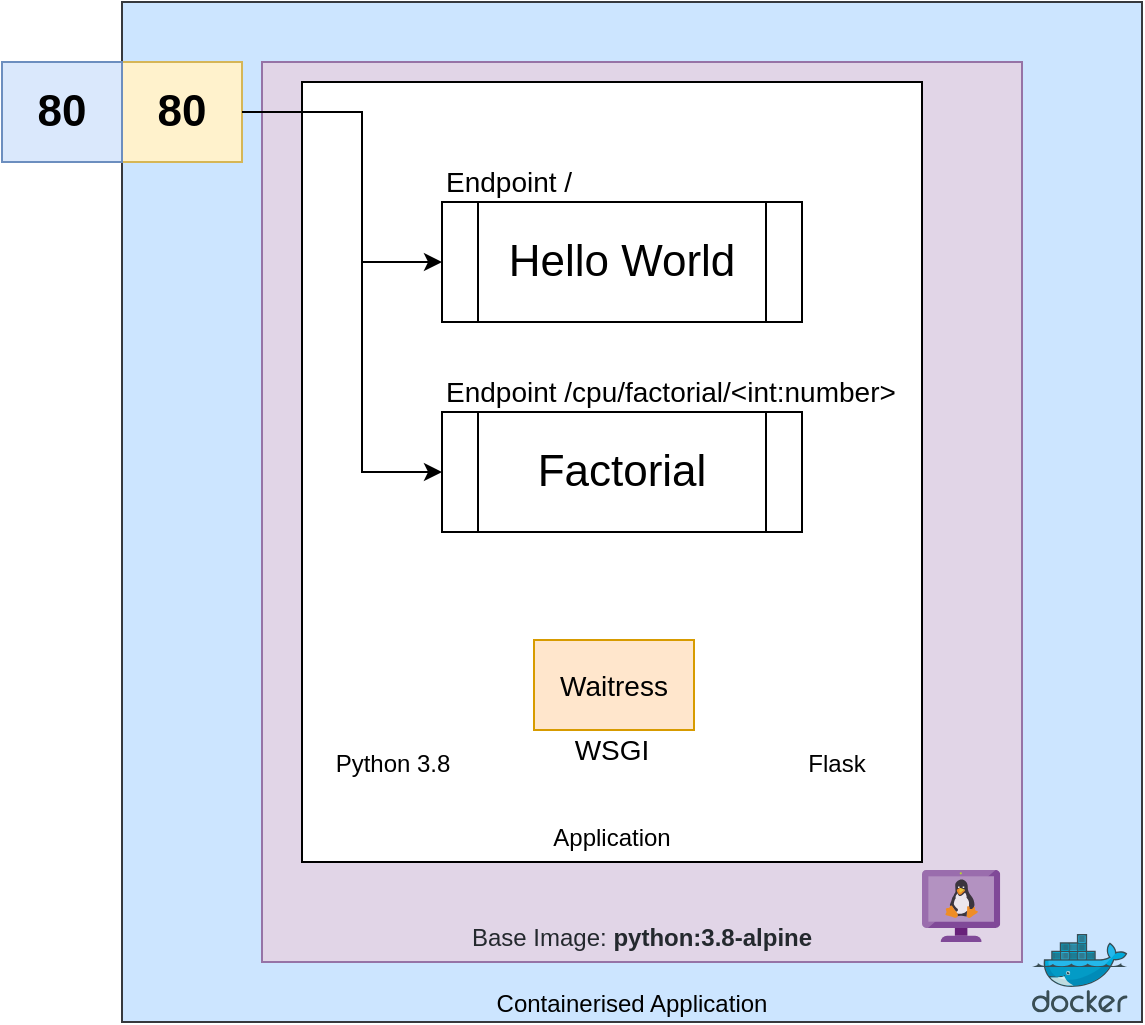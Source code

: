 <mxfile version="13.6.0" type="device"><diagram id="yO5muDtG9QZp-zpD5mwp" name="Page-1"><mxGraphModel dx="1381" dy="764" grid="1" gridSize="10" guides="1" tooltips="1" connect="1" arrows="1" fold="1" page="1" pageScale="1" pageWidth="850" pageHeight="1100" math="0" shadow="0"><root><mxCell id="0"/><mxCell id="1" parent="0"/><mxCell id="ay1GFxKNgODEgj7NrLN8-2" value="Containerised Application" style="whiteSpace=wrap;html=1;aspect=fixed;fillColor=#cce5ff;strokeColor=#36393d;labelPosition=center;verticalLabelPosition=middle;align=center;verticalAlign=bottom;" parent="1" vertex="1"><mxGeometry x="360" y="60" width="510" height="510" as="geometry"/></mxCell><mxCell id="mMW814FDWUMSHAPBLL4k-13" value="&lt;span style=&quot;color: rgb(36, 41, 46); font-size: 12px;&quot;&gt;Base Image: &lt;b&gt;python:3.8-alpine&lt;/b&gt;&lt;/span&gt;" style="rounded=0;whiteSpace=wrap;html=1;fontSize=22;verticalAlign=bottom;strokeColor=#9673a6;fillColor=#e1d5e7;labelBackgroundColor=none;" vertex="1" parent="1"><mxGeometry x="430" y="90" width="380" height="450" as="geometry"/></mxCell><mxCell id="ay1GFxKNgODEgj7NrLN8-1" value="" style="aspect=fixed;html=1;points=[];align=center;image;fontSize=12;image=img/lib/mscae/Docker.svg;" parent="1" vertex="1"><mxGeometry x="815" y="526" width="47.8" height="39.2" as="geometry"/></mxCell><mxCell id="mMW814FDWUMSHAPBLL4k-19" style="edgeStyle=orthogonalEdgeStyle;rounded=0;orthogonalLoop=1;jettySize=auto;html=1;exitX=1;exitY=0.5;exitDx=0;exitDy=0;entryX=0;entryY=0.5;entryDx=0;entryDy=0;fontSize=14;" edge="1" parent="1" source="mMW814FDWUMSHAPBLL4k-10" target="mMW814FDWUMSHAPBLL4k-15"><mxGeometry relative="1" as="geometry"/></mxCell><mxCell id="mMW814FDWUMSHAPBLL4k-20" style="edgeStyle=orthogonalEdgeStyle;rounded=0;orthogonalLoop=1;jettySize=auto;html=1;exitX=1;exitY=0.5;exitDx=0;exitDy=0;entryX=0;entryY=0.5;entryDx=0;entryDy=0;fontSize=14;" edge="1" parent="1" source="mMW814FDWUMSHAPBLL4k-10" target="mMW814FDWUMSHAPBLL4k-15"><mxGeometry relative="1" as="geometry"/></mxCell><mxCell id="mMW814FDWUMSHAPBLL4k-10" value="&lt;b style=&quot;font-size: 22px;&quot;&gt;80&lt;/b&gt;" style="rounded=0;whiteSpace=wrap;html=1;fontSize=22;fillColor=#fff2cc;strokeColor=#d6b656;" vertex="1" parent="1"><mxGeometry x="360" y="90" width="60" height="50" as="geometry"/></mxCell><mxCell id="mMW814FDWUMSHAPBLL4k-12" value="&lt;font style=&quot;font-size: 12px&quot;&gt;Application&lt;/font&gt;" style="rounded=0;whiteSpace=wrap;html=1;fontSize=22;verticalAlign=bottom;" vertex="1" parent="1"><mxGeometry x="450" y="100" width="310" height="390" as="geometry"/></mxCell><mxCell id="mMW814FDWUMSHAPBLL4k-3" value="Python 3.8" style="shape=image;html=1;verticalAlign=top;verticalLabelPosition=bottom;labelBackgroundColor=#ffffff;imageAspect=0;aspect=fixed;image=https://cdn3.iconfinder.com/data/icons/logos-and-brands-adobe/512/267_Python-128.png" vertex="1" parent="1"><mxGeometry x="470" y="376.5" width="50" height="50" as="geometry"/></mxCell><mxCell id="mMW814FDWUMSHAPBLL4k-4" value="Flask " style="shape=image;html=1;verticalAlign=top;verticalLabelPosition=bottom;labelBackgroundColor=#ffffff;imageAspect=0;aspect=fixed;image=https://cdn4.iconfinder.com/data/icons/logos-brands-5/24/flask-128.png" vertex="1" parent="1"><mxGeometry x="692" y="376.5" width="50" height="50" as="geometry"/></mxCell><mxCell id="mMW814FDWUMSHAPBLL4k-14" value="" style="aspect=fixed;html=1;points=[];align=center;image;fontSize=12;image=img/lib/mscae/VM_Linux_Non_Azure.svg;labelBackgroundColor=none;fillColor=#E8F3FC;" vertex="1" parent="1"><mxGeometry x="760" y="494" width="39.13" height="36" as="geometry"/></mxCell><mxCell id="mMW814FDWUMSHAPBLL4k-9" value="&lt;b&gt;&lt;font style=&quot;font-size: 22px&quot;&gt;80&lt;/font&gt;&lt;/b&gt;" style="rounded=0;whiteSpace=wrap;html=1;fillColor=#dae8fc;strokeColor=#6c8ebf;" vertex="1" parent="1"><mxGeometry x="300" y="90" width="60" height="50" as="geometry"/></mxCell><mxCell id="mMW814FDWUMSHAPBLL4k-15" value="Hello World" style="shape=process;whiteSpace=wrap;html=1;backgroundOutline=1;labelBackgroundColor=none;fontSize=22;" vertex="1" parent="1"><mxGeometry x="520" y="160" width="180" height="60" as="geometry"/></mxCell><mxCell id="mMW814FDWUMSHAPBLL4k-16" value="Factorial" style="shape=process;whiteSpace=wrap;html=1;backgroundOutline=1;labelBackgroundColor=none;fontSize=22;" vertex="1" parent="1"><mxGeometry x="520" y="265" width="180" height="60" as="geometry"/></mxCell><mxCell id="mMW814FDWUMSHAPBLL4k-17" value="Endpoint /" style="text;html=1;strokeColor=none;fillColor=none;align=left;verticalAlign=middle;whiteSpace=wrap;rounded=0;labelBackgroundColor=none;fontSize=14;" vertex="1" parent="1"><mxGeometry x="520" y="140" width="170" height="20" as="geometry"/></mxCell><mxCell id="mMW814FDWUMSHAPBLL4k-22" style="edgeStyle=orthogonalEdgeStyle;rounded=0;orthogonalLoop=1;jettySize=auto;html=1;entryX=0;entryY=0.5;entryDx=0;entryDy=0;fontSize=14;" edge="1" parent="1" target="mMW814FDWUMSHAPBLL4k-16"><mxGeometry relative="1" as="geometry"><mxPoint x="420" y="115" as="sourcePoint"/><Array as="points"><mxPoint x="480" y="115"/><mxPoint x="480" y="295"/></Array></mxGeometry></mxCell><mxCell id="mMW814FDWUMSHAPBLL4k-21" style="edgeStyle=orthogonalEdgeStyle;rounded=0;orthogonalLoop=1;jettySize=auto;html=1;exitX=1;exitY=0.5;exitDx=0;exitDy=0;entryX=0;entryY=0.5;entryDx=0;entryDy=0;fontSize=14;" edge="1" parent="1" source="mMW814FDWUMSHAPBLL4k-10" target="mMW814FDWUMSHAPBLL4k-15"><mxGeometry relative="1" as="geometry"><Array as="points"><mxPoint x="480" y="115"/><mxPoint x="480" y="190"/></Array></mxGeometry></mxCell><mxCell id="mMW814FDWUMSHAPBLL4k-23" value="Endpoint&amp;nbsp;/cpu/factorial/&amp;lt;int:number&amp;gt;" style="text;html=1;strokeColor=none;fillColor=none;align=left;verticalAlign=middle;whiteSpace=wrap;rounded=0;labelBackgroundColor=none;fontSize=14;" vertex="1" parent="1"><mxGeometry x="520" y="245" width="190" height="20" as="geometry"/></mxCell><mxCell id="mMW814FDWUMSHAPBLL4k-25" value="Waitress" style="rounded=0;whiteSpace=wrap;html=1;labelBackgroundColor=none;fontSize=14;align=center;fillColor=#ffe6cc;strokeColor=#d79b00;" vertex="1" parent="1"><mxGeometry x="566" y="379" width="80" height="45" as="geometry"/></mxCell><mxCell id="mMW814FDWUMSHAPBLL4k-26" value="WSGI" style="text;html=1;strokeColor=none;fillColor=none;align=center;verticalAlign=middle;whiteSpace=wrap;rounded=0;labelBackgroundColor=none;fontSize=14;" vertex="1" parent="1"><mxGeometry x="585" y="424" width="40" height="20" as="geometry"/></mxCell><mxCell id="mMW814FDWUMSHAPBLL4k-28" value="" style="shape=image;html=1;verticalAlign=top;verticalLabelPosition=bottom;labelBackgroundColor=#ffffff;imageAspect=0;aspect=fixed;image=https://cdn4.iconfinder.com/data/icons/wirecons-free-vector-icons/32/add-128.png;fillColor=#E8F3FC;fontSize=14;align=center;" vertex="1" parent="1"><mxGeometry x="532" y="389" width="25" height="25" as="geometry"/></mxCell><mxCell id="mMW814FDWUMSHAPBLL4k-29" value="" style="shape=image;html=1;verticalAlign=top;verticalLabelPosition=bottom;labelBackgroundColor=#ffffff;imageAspect=0;aspect=fixed;image=https://cdn4.iconfinder.com/data/icons/wirecons-free-vector-icons/32/add-128.png;fillColor=#E8F3FC;fontSize=14;align=center;" vertex="1" parent="1"><mxGeometry x="655" y="386.5" width="25" height="25" as="geometry"/></mxCell></root></mxGraphModel></diagram></mxfile>